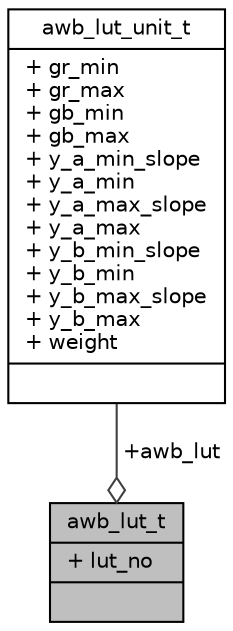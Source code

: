 digraph "awb_lut_t"
{
 // INTERACTIVE_SVG=YES
 // LATEX_PDF_SIZE
  bgcolor="transparent";
  edge [fontname="Helvetica",fontsize="10",labelfontname="Helvetica",labelfontsize="10"];
  node [fontname="Helvetica",fontsize="10",shape=record];
  Node1 [label="{awb_lut_t\n|+ lut_no\l|}",height=0.2,width=0.4,color="black", fillcolor="grey75", style="filled", fontcolor="black",tooltip=" "];
  Node2 -> Node1 [color="grey25",fontsize="10",style="solid",label=" +awb_lut" ,arrowhead="odiamond",fontname="Helvetica"];
  Node2 [label="{awb_lut_unit_t\n|+ gr_min\l+ gr_max\l+ gb_min\l+ gb_max\l+ y_a_min_slope\l+ y_a_min\l+ y_a_max_slope\l+ y_a_max\l+ y_b_min_slope\l+ y_b_min\l+ y_b_max_slope\l+ y_b_max\l+ weight\l|}",height=0.2,width=0.4,color="black",URL="$d1/d9d/structawb__lut__unit__t.html",tooltip=" "];
}

